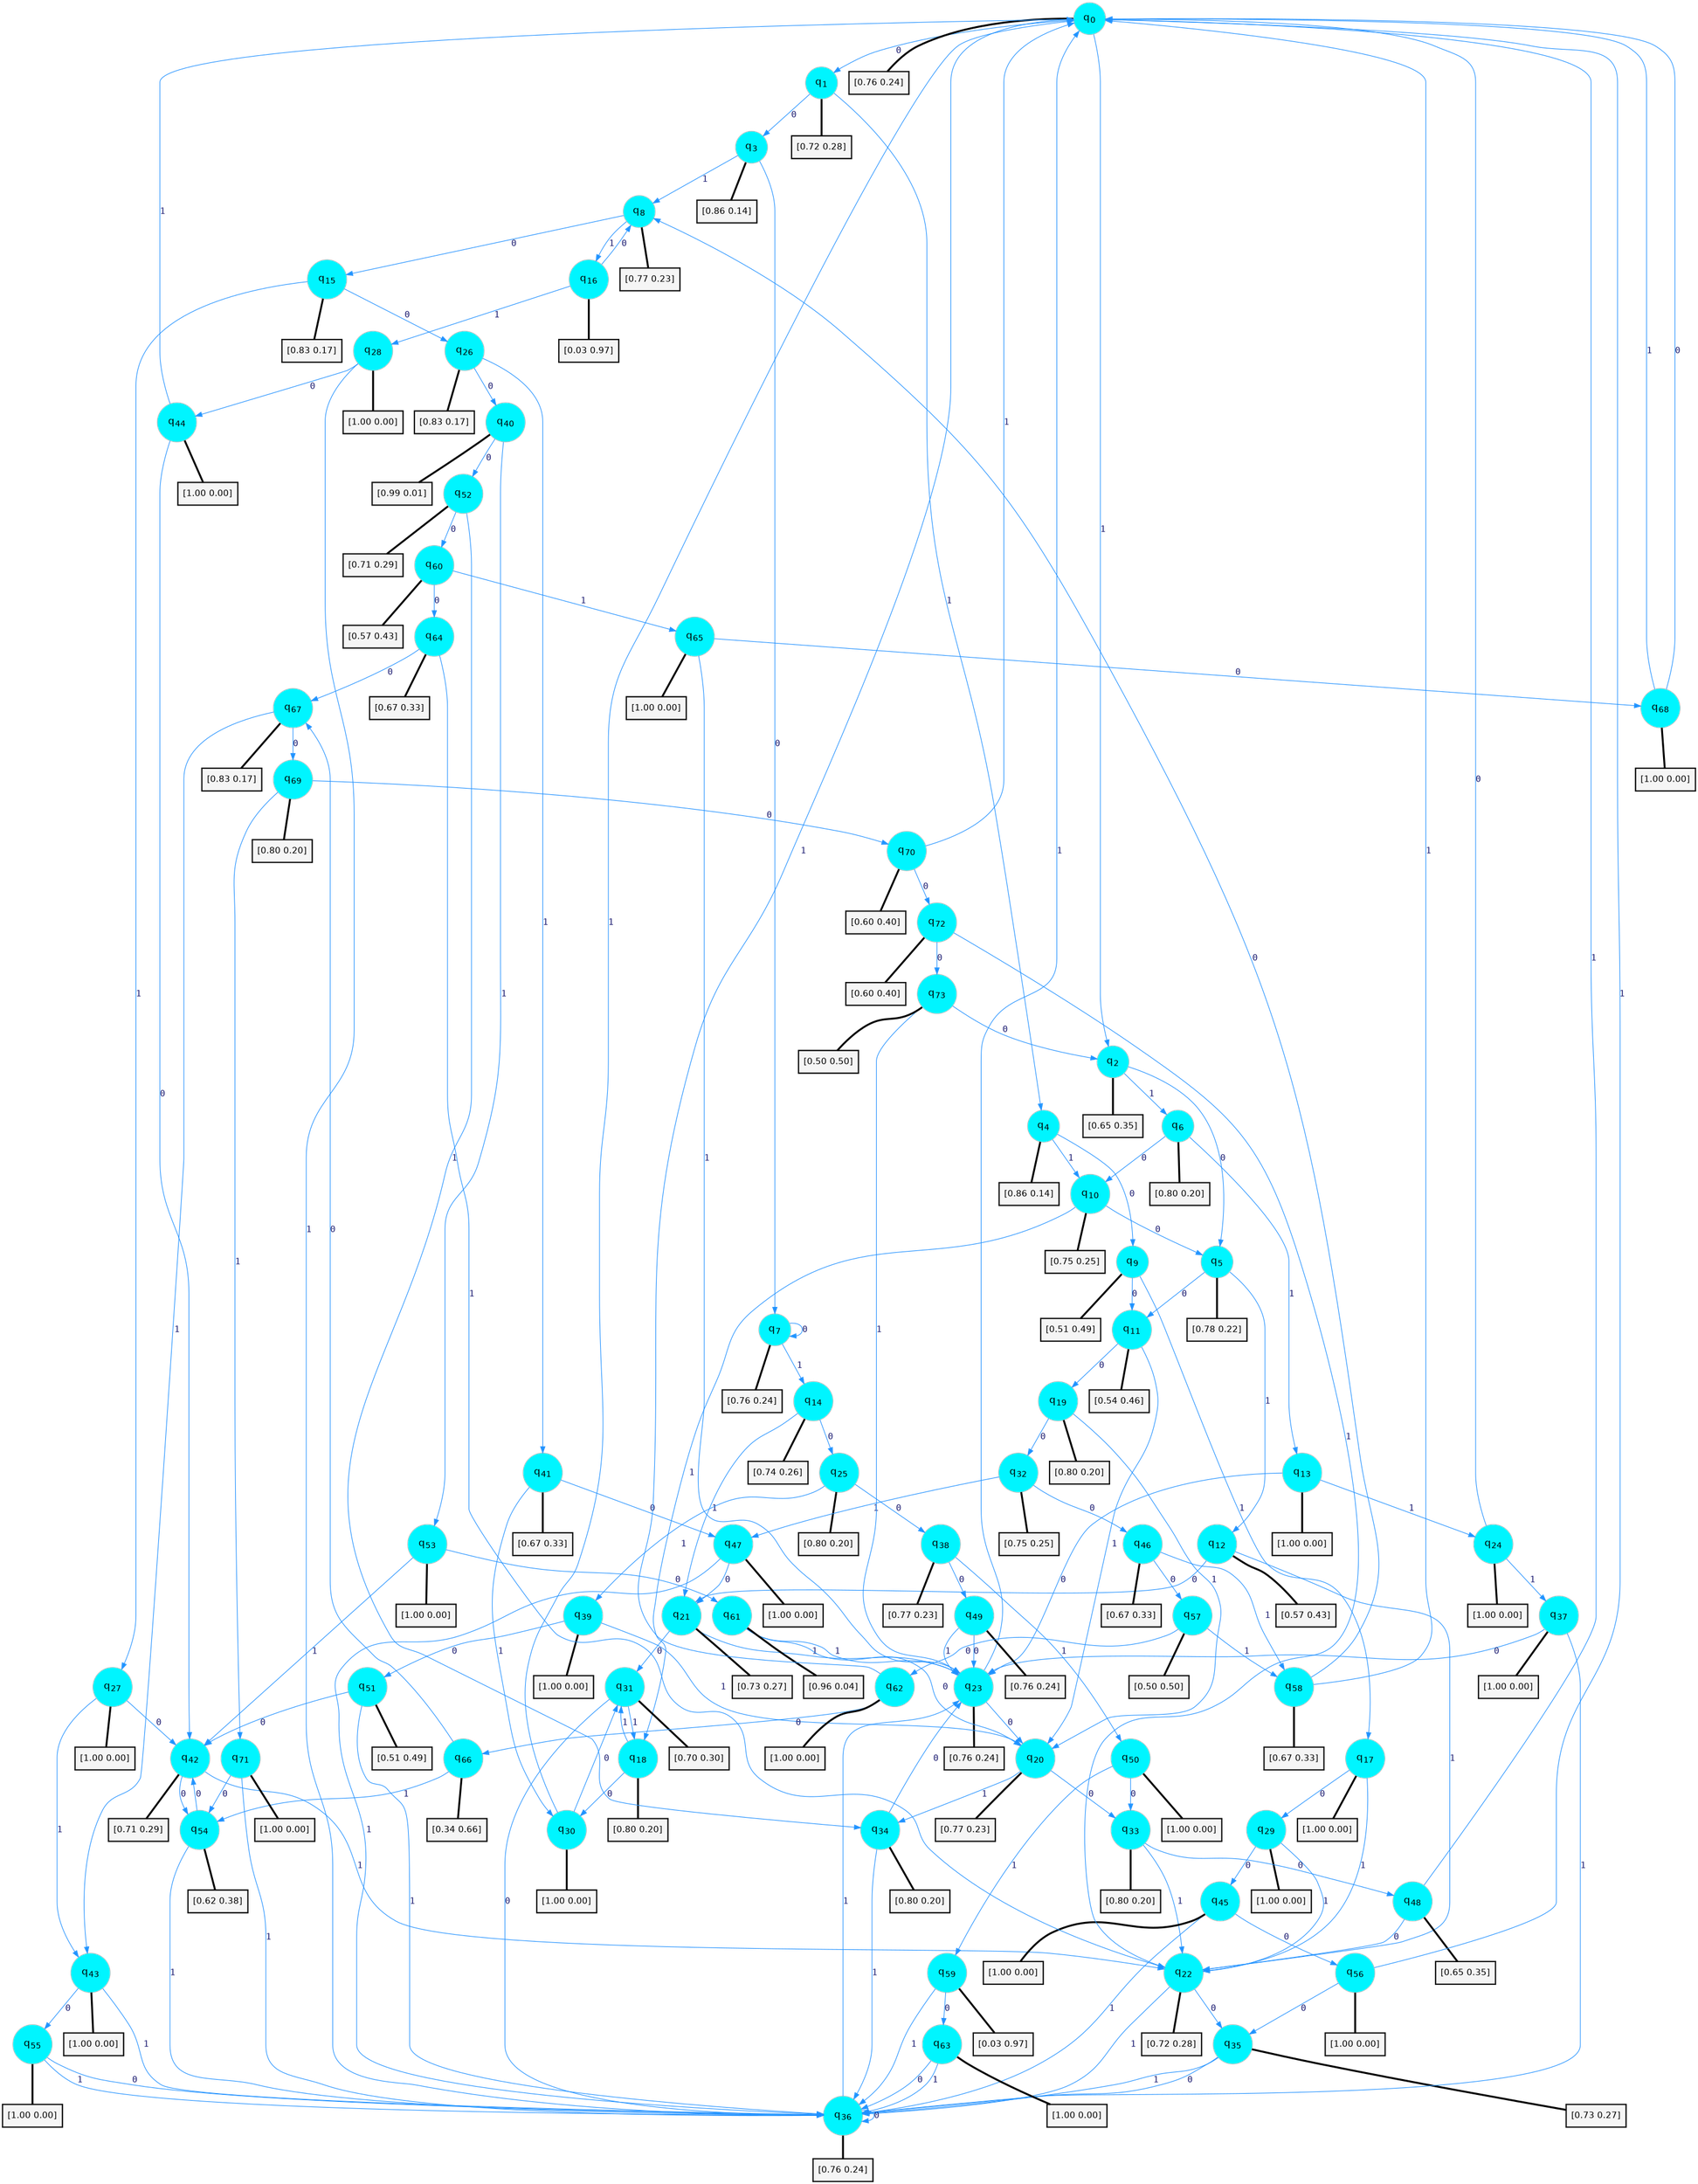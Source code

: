 digraph G {
graph [
bgcolor=transparent, dpi=300, rankdir=TD, size="40,25"];
node [
color=gray, fillcolor=turquoise1, fontcolor=black, fontname=Helvetica, fontsize=16, fontweight=bold, shape=circle, style=filled];
edge [
arrowsize=1, color=dodgerblue1, fontcolor=midnightblue, fontname=courier, fontweight=bold, penwidth=1, style=solid, weight=20];
0[label=<q<SUB>0</SUB>>];
1[label=<q<SUB>1</SUB>>];
2[label=<q<SUB>2</SUB>>];
3[label=<q<SUB>3</SUB>>];
4[label=<q<SUB>4</SUB>>];
5[label=<q<SUB>5</SUB>>];
6[label=<q<SUB>6</SUB>>];
7[label=<q<SUB>7</SUB>>];
8[label=<q<SUB>8</SUB>>];
9[label=<q<SUB>9</SUB>>];
10[label=<q<SUB>10</SUB>>];
11[label=<q<SUB>11</SUB>>];
12[label=<q<SUB>12</SUB>>];
13[label=<q<SUB>13</SUB>>];
14[label=<q<SUB>14</SUB>>];
15[label=<q<SUB>15</SUB>>];
16[label=<q<SUB>16</SUB>>];
17[label=<q<SUB>17</SUB>>];
18[label=<q<SUB>18</SUB>>];
19[label=<q<SUB>19</SUB>>];
20[label=<q<SUB>20</SUB>>];
21[label=<q<SUB>21</SUB>>];
22[label=<q<SUB>22</SUB>>];
23[label=<q<SUB>23</SUB>>];
24[label=<q<SUB>24</SUB>>];
25[label=<q<SUB>25</SUB>>];
26[label=<q<SUB>26</SUB>>];
27[label=<q<SUB>27</SUB>>];
28[label=<q<SUB>28</SUB>>];
29[label=<q<SUB>29</SUB>>];
30[label=<q<SUB>30</SUB>>];
31[label=<q<SUB>31</SUB>>];
32[label=<q<SUB>32</SUB>>];
33[label=<q<SUB>33</SUB>>];
34[label=<q<SUB>34</SUB>>];
35[label=<q<SUB>35</SUB>>];
36[label=<q<SUB>36</SUB>>];
37[label=<q<SUB>37</SUB>>];
38[label=<q<SUB>38</SUB>>];
39[label=<q<SUB>39</SUB>>];
40[label=<q<SUB>40</SUB>>];
41[label=<q<SUB>41</SUB>>];
42[label=<q<SUB>42</SUB>>];
43[label=<q<SUB>43</SUB>>];
44[label=<q<SUB>44</SUB>>];
45[label=<q<SUB>45</SUB>>];
46[label=<q<SUB>46</SUB>>];
47[label=<q<SUB>47</SUB>>];
48[label=<q<SUB>48</SUB>>];
49[label=<q<SUB>49</SUB>>];
50[label=<q<SUB>50</SUB>>];
51[label=<q<SUB>51</SUB>>];
52[label=<q<SUB>52</SUB>>];
53[label=<q<SUB>53</SUB>>];
54[label=<q<SUB>54</SUB>>];
55[label=<q<SUB>55</SUB>>];
56[label=<q<SUB>56</SUB>>];
57[label=<q<SUB>57</SUB>>];
58[label=<q<SUB>58</SUB>>];
59[label=<q<SUB>59</SUB>>];
60[label=<q<SUB>60</SUB>>];
61[label=<q<SUB>61</SUB>>];
62[label=<q<SUB>62</SUB>>];
63[label=<q<SUB>63</SUB>>];
64[label=<q<SUB>64</SUB>>];
65[label=<q<SUB>65</SUB>>];
66[label=<q<SUB>66</SUB>>];
67[label=<q<SUB>67</SUB>>];
68[label=<q<SUB>68</SUB>>];
69[label=<q<SUB>69</SUB>>];
70[label=<q<SUB>70</SUB>>];
71[label=<q<SUB>71</SUB>>];
72[label=<q<SUB>72</SUB>>];
73[label=<q<SUB>73</SUB>>];
74[label="[0.76 0.24]", shape=box,fontcolor=black, fontname=Helvetica, fontsize=14, penwidth=2, fillcolor=whitesmoke,color=black];
75[label="[0.72 0.28]", shape=box,fontcolor=black, fontname=Helvetica, fontsize=14, penwidth=2, fillcolor=whitesmoke,color=black];
76[label="[0.65 0.35]", shape=box,fontcolor=black, fontname=Helvetica, fontsize=14, penwidth=2, fillcolor=whitesmoke,color=black];
77[label="[0.86 0.14]", shape=box,fontcolor=black, fontname=Helvetica, fontsize=14, penwidth=2, fillcolor=whitesmoke,color=black];
78[label="[0.86 0.14]", shape=box,fontcolor=black, fontname=Helvetica, fontsize=14, penwidth=2, fillcolor=whitesmoke,color=black];
79[label="[0.78 0.22]", shape=box,fontcolor=black, fontname=Helvetica, fontsize=14, penwidth=2, fillcolor=whitesmoke,color=black];
80[label="[0.80 0.20]", shape=box,fontcolor=black, fontname=Helvetica, fontsize=14, penwidth=2, fillcolor=whitesmoke,color=black];
81[label="[0.76 0.24]", shape=box,fontcolor=black, fontname=Helvetica, fontsize=14, penwidth=2, fillcolor=whitesmoke,color=black];
82[label="[0.77 0.23]", shape=box,fontcolor=black, fontname=Helvetica, fontsize=14, penwidth=2, fillcolor=whitesmoke,color=black];
83[label="[0.51 0.49]", shape=box,fontcolor=black, fontname=Helvetica, fontsize=14, penwidth=2, fillcolor=whitesmoke,color=black];
84[label="[0.75 0.25]", shape=box,fontcolor=black, fontname=Helvetica, fontsize=14, penwidth=2, fillcolor=whitesmoke,color=black];
85[label="[0.54 0.46]", shape=box,fontcolor=black, fontname=Helvetica, fontsize=14, penwidth=2, fillcolor=whitesmoke,color=black];
86[label="[0.57 0.43]", shape=box,fontcolor=black, fontname=Helvetica, fontsize=14, penwidth=2, fillcolor=whitesmoke,color=black];
87[label="[1.00 0.00]", shape=box,fontcolor=black, fontname=Helvetica, fontsize=14, penwidth=2, fillcolor=whitesmoke,color=black];
88[label="[0.74 0.26]", shape=box,fontcolor=black, fontname=Helvetica, fontsize=14, penwidth=2, fillcolor=whitesmoke,color=black];
89[label="[0.83 0.17]", shape=box,fontcolor=black, fontname=Helvetica, fontsize=14, penwidth=2, fillcolor=whitesmoke,color=black];
90[label="[0.03 0.97]", shape=box,fontcolor=black, fontname=Helvetica, fontsize=14, penwidth=2, fillcolor=whitesmoke,color=black];
91[label="[1.00 0.00]", shape=box,fontcolor=black, fontname=Helvetica, fontsize=14, penwidth=2, fillcolor=whitesmoke,color=black];
92[label="[0.80 0.20]", shape=box,fontcolor=black, fontname=Helvetica, fontsize=14, penwidth=2, fillcolor=whitesmoke,color=black];
93[label="[0.80 0.20]", shape=box,fontcolor=black, fontname=Helvetica, fontsize=14, penwidth=2, fillcolor=whitesmoke,color=black];
94[label="[0.77 0.23]", shape=box,fontcolor=black, fontname=Helvetica, fontsize=14, penwidth=2, fillcolor=whitesmoke,color=black];
95[label="[0.73 0.27]", shape=box,fontcolor=black, fontname=Helvetica, fontsize=14, penwidth=2, fillcolor=whitesmoke,color=black];
96[label="[0.72 0.28]", shape=box,fontcolor=black, fontname=Helvetica, fontsize=14, penwidth=2, fillcolor=whitesmoke,color=black];
97[label="[0.76 0.24]", shape=box,fontcolor=black, fontname=Helvetica, fontsize=14, penwidth=2, fillcolor=whitesmoke,color=black];
98[label="[1.00 0.00]", shape=box,fontcolor=black, fontname=Helvetica, fontsize=14, penwidth=2, fillcolor=whitesmoke,color=black];
99[label="[0.80 0.20]", shape=box,fontcolor=black, fontname=Helvetica, fontsize=14, penwidth=2, fillcolor=whitesmoke,color=black];
100[label="[0.83 0.17]", shape=box,fontcolor=black, fontname=Helvetica, fontsize=14, penwidth=2, fillcolor=whitesmoke,color=black];
101[label="[1.00 0.00]", shape=box,fontcolor=black, fontname=Helvetica, fontsize=14, penwidth=2, fillcolor=whitesmoke,color=black];
102[label="[1.00 0.00]", shape=box,fontcolor=black, fontname=Helvetica, fontsize=14, penwidth=2, fillcolor=whitesmoke,color=black];
103[label="[1.00 0.00]", shape=box,fontcolor=black, fontname=Helvetica, fontsize=14, penwidth=2, fillcolor=whitesmoke,color=black];
104[label="[1.00 0.00]", shape=box,fontcolor=black, fontname=Helvetica, fontsize=14, penwidth=2, fillcolor=whitesmoke,color=black];
105[label="[0.70 0.30]", shape=box,fontcolor=black, fontname=Helvetica, fontsize=14, penwidth=2, fillcolor=whitesmoke,color=black];
106[label="[0.75 0.25]", shape=box,fontcolor=black, fontname=Helvetica, fontsize=14, penwidth=2, fillcolor=whitesmoke,color=black];
107[label="[0.80 0.20]", shape=box,fontcolor=black, fontname=Helvetica, fontsize=14, penwidth=2, fillcolor=whitesmoke,color=black];
108[label="[0.80 0.20]", shape=box,fontcolor=black, fontname=Helvetica, fontsize=14, penwidth=2, fillcolor=whitesmoke,color=black];
109[label="[0.73 0.27]", shape=box,fontcolor=black, fontname=Helvetica, fontsize=14, penwidth=2, fillcolor=whitesmoke,color=black];
110[label="[0.76 0.24]", shape=box,fontcolor=black, fontname=Helvetica, fontsize=14, penwidth=2, fillcolor=whitesmoke,color=black];
111[label="[1.00 0.00]", shape=box,fontcolor=black, fontname=Helvetica, fontsize=14, penwidth=2, fillcolor=whitesmoke,color=black];
112[label="[0.77 0.23]", shape=box,fontcolor=black, fontname=Helvetica, fontsize=14, penwidth=2, fillcolor=whitesmoke,color=black];
113[label="[1.00 0.00]", shape=box,fontcolor=black, fontname=Helvetica, fontsize=14, penwidth=2, fillcolor=whitesmoke,color=black];
114[label="[0.99 0.01]", shape=box,fontcolor=black, fontname=Helvetica, fontsize=14, penwidth=2, fillcolor=whitesmoke,color=black];
115[label="[0.67 0.33]", shape=box,fontcolor=black, fontname=Helvetica, fontsize=14, penwidth=2, fillcolor=whitesmoke,color=black];
116[label="[0.71 0.29]", shape=box,fontcolor=black, fontname=Helvetica, fontsize=14, penwidth=2, fillcolor=whitesmoke,color=black];
117[label="[1.00 0.00]", shape=box,fontcolor=black, fontname=Helvetica, fontsize=14, penwidth=2, fillcolor=whitesmoke,color=black];
118[label="[1.00 0.00]", shape=box,fontcolor=black, fontname=Helvetica, fontsize=14, penwidth=2, fillcolor=whitesmoke,color=black];
119[label="[1.00 0.00]", shape=box,fontcolor=black, fontname=Helvetica, fontsize=14, penwidth=2, fillcolor=whitesmoke,color=black];
120[label="[0.67 0.33]", shape=box,fontcolor=black, fontname=Helvetica, fontsize=14, penwidth=2, fillcolor=whitesmoke,color=black];
121[label="[1.00 0.00]", shape=box,fontcolor=black, fontname=Helvetica, fontsize=14, penwidth=2, fillcolor=whitesmoke,color=black];
122[label="[0.65 0.35]", shape=box,fontcolor=black, fontname=Helvetica, fontsize=14, penwidth=2, fillcolor=whitesmoke,color=black];
123[label="[0.76 0.24]", shape=box,fontcolor=black, fontname=Helvetica, fontsize=14, penwidth=2, fillcolor=whitesmoke,color=black];
124[label="[1.00 0.00]", shape=box,fontcolor=black, fontname=Helvetica, fontsize=14, penwidth=2, fillcolor=whitesmoke,color=black];
125[label="[0.51 0.49]", shape=box,fontcolor=black, fontname=Helvetica, fontsize=14, penwidth=2, fillcolor=whitesmoke,color=black];
126[label="[0.71 0.29]", shape=box,fontcolor=black, fontname=Helvetica, fontsize=14, penwidth=2, fillcolor=whitesmoke,color=black];
127[label="[1.00 0.00]", shape=box,fontcolor=black, fontname=Helvetica, fontsize=14, penwidth=2, fillcolor=whitesmoke,color=black];
128[label="[0.62 0.38]", shape=box,fontcolor=black, fontname=Helvetica, fontsize=14, penwidth=2, fillcolor=whitesmoke,color=black];
129[label="[1.00 0.00]", shape=box,fontcolor=black, fontname=Helvetica, fontsize=14, penwidth=2, fillcolor=whitesmoke,color=black];
130[label="[1.00 0.00]", shape=box,fontcolor=black, fontname=Helvetica, fontsize=14, penwidth=2, fillcolor=whitesmoke,color=black];
131[label="[0.50 0.50]", shape=box,fontcolor=black, fontname=Helvetica, fontsize=14, penwidth=2, fillcolor=whitesmoke,color=black];
132[label="[0.67 0.33]", shape=box,fontcolor=black, fontname=Helvetica, fontsize=14, penwidth=2, fillcolor=whitesmoke,color=black];
133[label="[0.03 0.97]", shape=box,fontcolor=black, fontname=Helvetica, fontsize=14, penwidth=2, fillcolor=whitesmoke,color=black];
134[label="[0.57 0.43]", shape=box,fontcolor=black, fontname=Helvetica, fontsize=14, penwidth=2, fillcolor=whitesmoke,color=black];
135[label="[0.96 0.04]", shape=box,fontcolor=black, fontname=Helvetica, fontsize=14, penwidth=2, fillcolor=whitesmoke,color=black];
136[label="[1.00 0.00]", shape=box,fontcolor=black, fontname=Helvetica, fontsize=14, penwidth=2, fillcolor=whitesmoke,color=black];
137[label="[1.00 0.00]", shape=box,fontcolor=black, fontname=Helvetica, fontsize=14, penwidth=2, fillcolor=whitesmoke,color=black];
138[label="[0.67 0.33]", shape=box,fontcolor=black, fontname=Helvetica, fontsize=14, penwidth=2, fillcolor=whitesmoke,color=black];
139[label="[1.00 0.00]", shape=box,fontcolor=black, fontname=Helvetica, fontsize=14, penwidth=2, fillcolor=whitesmoke,color=black];
140[label="[0.34 0.66]", shape=box,fontcolor=black, fontname=Helvetica, fontsize=14, penwidth=2, fillcolor=whitesmoke,color=black];
141[label="[0.83 0.17]", shape=box,fontcolor=black, fontname=Helvetica, fontsize=14, penwidth=2, fillcolor=whitesmoke,color=black];
142[label="[1.00 0.00]", shape=box,fontcolor=black, fontname=Helvetica, fontsize=14, penwidth=2, fillcolor=whitesmoke,color=black];
143[label="[0.80 0.20]", shape=box,fontcolor=black, fontname=Helvetica, fontsize=14, penwidth=2, fillcolor=whitesmoke,color=black];
144[label="[0.60 0.40]", shape=box,fontcolor=black, fontname=Helvetica, fontsize=14, penwidth=2, fillcolor=whitesmoke,color=black];
145[label="[1.00 0.00]", shape=box,fontcolor=black, fontname=Helvetica, fontsize=14, penwidth=2, fillcolor=whitesmoke,color=black];
146[label="[0.60 0.40]", shape=box,fontcolor=black, fontname=Helvetica, fontsize=14, penwidth=2, fillcolor=whitesmoke,color=black];
147[label="[0.50 0.50]", shape=box,fontcolor=black, fontname=Helvetica, fontsize=14, penwidth=2, fillcolor=whitesmoke,color=black];
0->1 [label=0];
0->2 [label=1];
0->74 [arrowhead=none, penwidth=3,color=black];
1->3 [label=0];
1->4 [label=1];
1->75 [arrowhead=none, penwidth=3,color=black];
2->5 [label=0];
2->6 [label=1];
2->76 [arrowhead=none, penwidth=3,color=black];
3->7 [label=0];
3->8 [label=1];
3->77 [arrowhead=none, penwidth=3,color=black];
4->9 [label=0];
4->10 [label=1];
4->78 [arrowhead=none, penwidth=3,color=black];
5->11 [label=0];
5->12 [label=1];
5->79 [arrowhead=none, penwidth=3,color=black];
6->10 [label=0];
6->13 [label=1];
6->80 [arrowhead=none, penwidth=3,color=black];
7->7 [label=0];
7->14 [label=1];
7->81 [arrowhead=none, penwidth=3,color=black];
8->15 [label=0];
8->16 [label=1];
8->82 [arrowhead=none, penwidth=3,color=black];
9->11 [label=0];
9->17 [label=1];
9->83 [arrowhead=none, penwidth=3,color=black];
10->5 [label=0];
10->18 [label=1];
10->84 [arrowhead=none, penwidth=3,color=black];
11->19 [label=0];
11->20 [label=1];
11->85 [arrowhead=none, penwidth=3,color=black];
12->21 [label=0];
12->22 [label=1];
12->86 [arrowhead=none, penwidth=3,color=black];
13->23 [label=0];
13->24 [label=1];
13->87 [arrowhead=none, penwidth=3,color=black];
14->25 [label=0];
14->21 [label=1];
14->88 [arrowhead=none, penwidth=3,color=black];
15->26 [label=0];
15->27 [label=1];
15->89 [arrowhead=none, penwidth=3,color=black];
16->8 [label=0];
16->28 [label=1];
16->90 [arrowhead=none, penwidth=3,color=black];
17->29 [label=0];
17->22 [label=1];
17->91 [arrowhead=none, penwidth=3,color=black];
18->30 [label=0];
18->31 [label=1];
18->92 [arrowhead=none, penwidth=3,color=black];
19->32 [label=0];
19->20 [label=1];
19->93 [arrowhead=none, penwidth=3,color=black];
20->33 [label=0];
20->34 [label=1];
20->94 [arrowhead=none, penwidth=3,color=black];
21->31 [label=0];
21->23 [label=1];
21->95 [arrowhead=none, penwidth=3,color=black];
22->35 [label=0];
22->36 [label=1];
22->96 [arrowhead=none, penwidth=3,color=black];
23->20 [label=0];
23->0 [label=1];
23->97 [arrowhead=none, penwidth=3,color=black];
24->0 [label=0];
24->37 [label=1];
24->98 [arrowhead=none, penwidth=3,color=black];
25->38 [label=0];
25->39 [label=1];
25->99 [arrowhead=none, penwidth=3,color=black];
26->40 [label=0];
26->41 [label=1];
26->100 [arrowhead=none, penwidth=3,color=black];
27->42 [label=0];
27->43 [label=1];
27->101 [arrowhead=none, penwidth=3,color=black];
28->44 [label=0];
28->36 [label=1];
28->102 [arrowhead=none, penwidth=3,color=black];
29->45 [label=0];
29->22 [label=1];
29->103 [arrowhead=none, penwidth=3,color=black];
30->31 [label=0];
30->0 [label=1];
30->104 [arrowhead=none, penwidth=3,color=black];
31->36 [label=0];
31->18 [label=1];
31->105 [arrowhead=none, penwidth=3,color=black];
32->46 [label=0];
32->47 [label=1];
32->106 [arrowhead=none, penwidth=3,color=black];
33->48 [label=0];
33->22 [label=1];
33->107 [arrowhead=none, penwidth=3,color=black];
34->23 [label=0];
34->36 [label=1];
34->108 [arrowhead=none, penwidth=3,color=black];
35->36 [label=0];
35->36 [label=1];
35->109 [arrowhead=none, penwidth=3,color=black];
36->36 [label=0];
36->23 [label=1];
36->110 [arrowhead=none, penwidth=3,color=black];
37->23 [label=0];
37->36 [label=1];
37->111 [arrowhead=none, penwidth=3,color=black];
38->49 [label=0];
38->50 [label=1];
38->112 [arrowhead=none, penwidth=3,color=black];
39->51 [label=0];
39->20 [label=1];
39->113 [arrowhead=none, penwidth=3,color=black];
40->52 [label=0];
40->53 [label=1];
40->114 [arrowhead=none, penwidth=3,color=black];
41->47 [label=0];
41->30 [label=1];
41->115 [arrowhead=none, penwidth=3,color=black];
42->54 [label=0];
42->22 [label=1];
42->116 [arrowhead=none, penwidth=3,color=black];
43->55 [label=0];
43->36 [label=1];
43->117 [arrowhead=none, penwidth=3,color=black];
44->42 [label=0];
44->0 [label=1];
44->118 [arrowhead=none, penwidth=3,color=black];
45->56 [label=0];
45->36 [label=1];
45->119 [arrowhead=none, penwidth=3,color=black];
46->57 [label=0];
46->58 [label=1];
46->120 [arrowhead=none, penwidth=3,color=black];
47->21 [label=0];
47->36 [label=1];
47->121 [arrowhead=none, penwidth=3,color=black];
48->22 [label=0];
48->0 [label=1];
48->122 [arrowhead=none, penwidth=3,color=black];
49->23 [label=0];
49->23 [label=1];
49->123 [arrowhead=none, penwidth=3,color=black];
50->33 [label=0];
50->59 [label=1];
50->124 [arrowhead=none, penwidth=3,color=black];
51->42 [label=0];
51->36 [label=1];
51->125 [arrowhead=none, penwidth=3,color=black];
52->60 [label=0];
52->34 [label=1];
52->126 [arrowhead=none, penwidth=3,color=black];
53->61 [label=0];
53->42 [label=1];
53->127 [arrowhead=none, penwidth=3,color=black];
54->42 [label=0];
54->36 [label=1];
54->128 [arrowhead=none, penwidth=3,color=black];
55->36 [label=0];
55->36 [label=1];
55->129 [arrowhead=none, penwidth=3,color=black];
56->35 [label=0];
56->0 [label=1];
56->130 [arrowhead=none, penwidth=3,color=black];
57->62 [label=0];
57->58 [label=1];
57->131 [arrowhead=none, penwidth=3,color=black];
58->8 [label=0];
58->0 [label=1];
58->132 [arrowhead=none, penwidth=3,color=black];
59->63 [label=0];
59->36 [label=1];
59->133 [arrowhead=none, penwidth=3,color=black];
60->64 [label=0];
60->65 [label=1];
60->134 [arrowhead=none, penwidth=3,color=black];
61->20 [label=0];
61->23 [label=1];
61->135 [arrowhead=none, penwidth=3,color=black];
62->66 [label=0];
62->0 [label=1];
62->136 [arrowhead=none, penwidth=3,color=black];
63->36 [label=0];
63->36 [label=1];
63->137 [arrowhead=none, penwidth=3,color=black];
64->67 [label=0];
64->22 [label=1];
64->138 [arrowhead=none, penwidth=3,color=black];
65->68 [label=0];
65->23 [label=1];
65->139 [arrowhead=none, penwidth=3,color=black];
66->67 [label=0];
66->54 [label=1];
66->140 [arrowhead=none, penwidth=3,color=black];
67->69 [label=0];
67->43 [label=1];
67->141 [arrowhead=none, penwidth=3,color=black];
68->0 [label=0];
68->0 [label=1];
68->142 [arrowhead=none, penwidth=3,color=black];
69->70 [label=0];
69->71 [label=1];
69->143 [arrowhead=none, penwidth=3,color=black];
70->72 [label=0];
70->0 [label=1];
70->144 [arrowhead=none, penwidth=3,color=black];
71->54 [label=0];
71->36 [label=1];
71->145 [arrowhead=none, penwidth=3,color=black];
72->73 [label=0];
72->22 [label=1];
72->146 [arrowhead=none, penwidth=3,color=black];
73->2 [label=0];
73->23 [label=1];
73->147 [arrowhead=none, penwidth=3,color=black];
}
